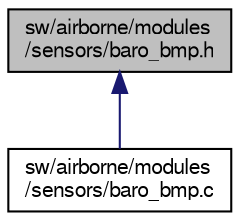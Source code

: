 digraph "sw/airborne/modules/sensors/baro_bmp.h"
{
  edge [fontname="FreeSans",fontsize="10",labelfontname="FreeSans",labelfontsize="10"];
  node [fontname="FreeSans",fontsize="10",shape=record];
  Node1 [label="sw/airborne/modules\l/sensors/baro_bmp.h",height=0.2,width=0.4,color="black", fillcolor="grey75", style="filled", fontcolor="black"];
  Node1 -> Node2 [dir="back",color="midnightblue",fontsize="10",style="solid",fontname="FreeSans"];
  Node2 [label="sw/airborne/modules\l/sensors/baro_bmp.c",height=0.2,width=0.4,color="black", fillcolor="white", style="filled",URL="$baro__bmp_8c.html",tooltip="Bosch BMP085 I2C sensor interface. "];
}
